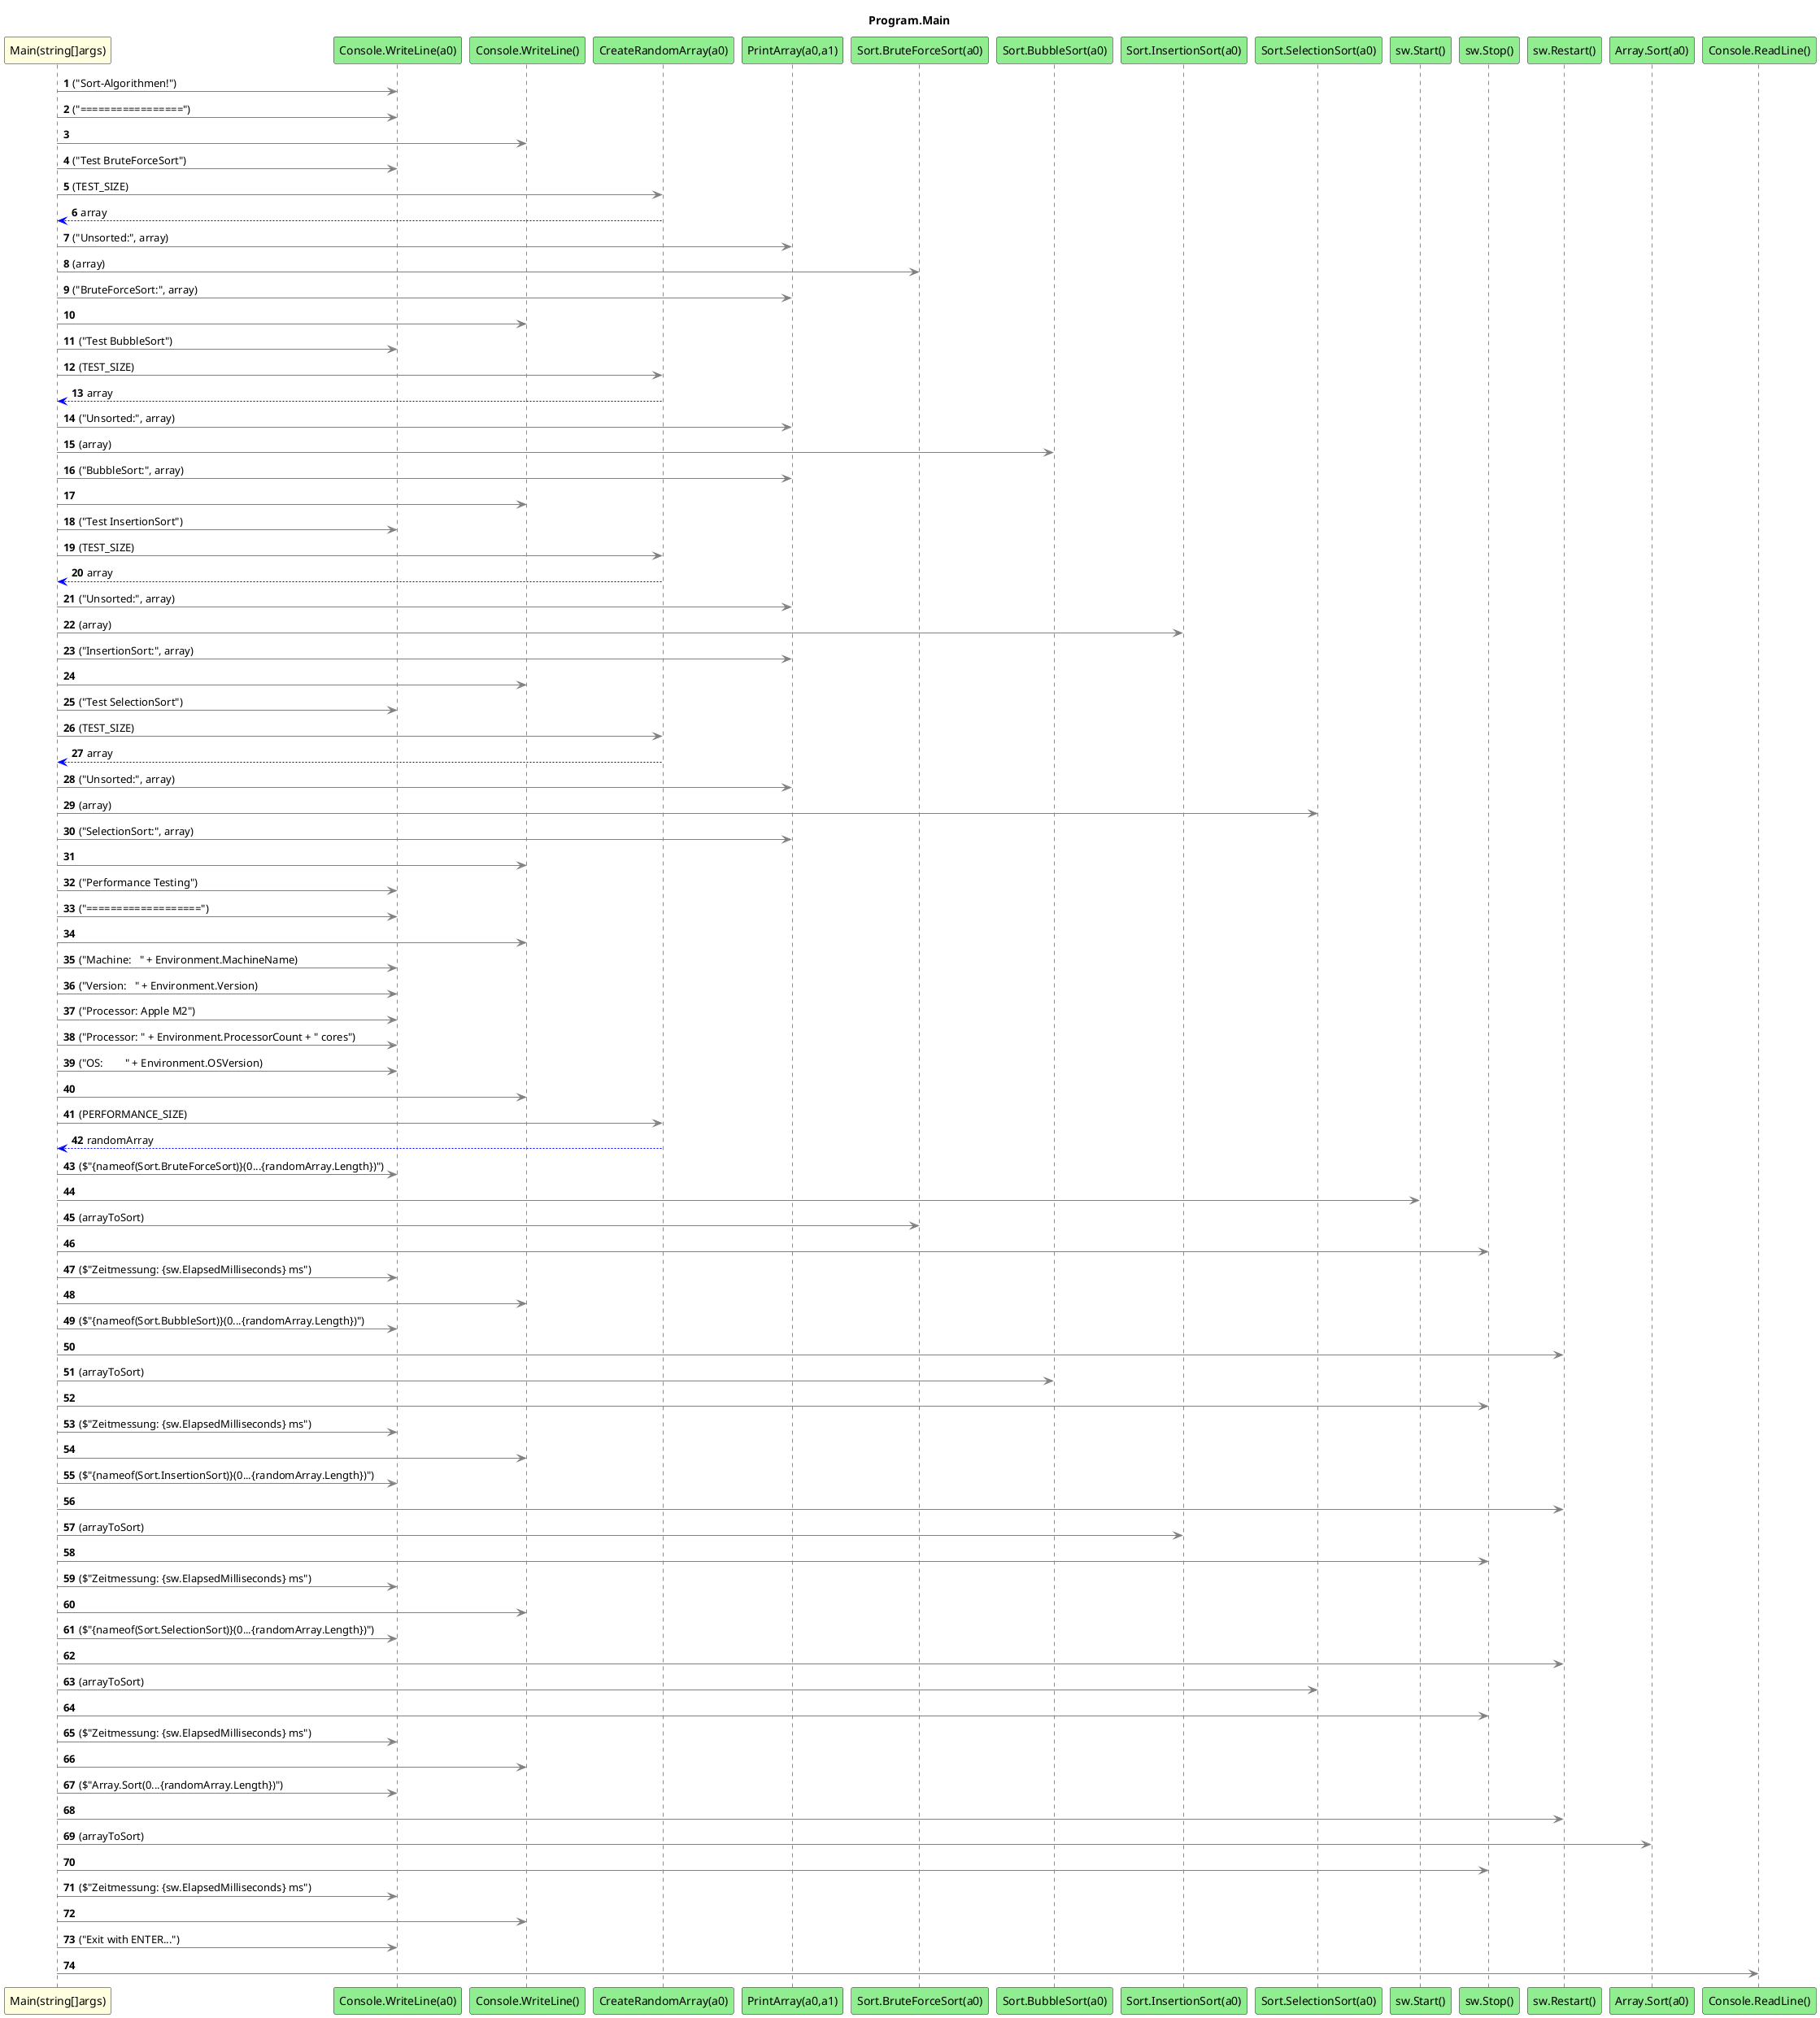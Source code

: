 @startuml Program.Main
title Program.Main
participant "Main(string[]args)" as Main_p0 #LightYellow
participant "Console.WriteLine(a0)" as Console_WriteLine_a0 #LightGreen
participant "Console.WriteLine()" as Console_WriteLine #LightGreen
participant "CreateRandomArray(a0)" as CreateRandomArray_a0 #LightGreen
participant "PrintArray(a0,a1)" as PrintArray_a0_a1 #LightGreen
participant "Sort.BruteForceSort(a0)" as Sort_BruteForceSort_a0 #LightGreen
participant "Sort.BubbleSort(a0)" as Sort_BubbleSort_a0 #LightGreen
participant "Sort.InsertionSort(a0)" as Sort_InsertionSort_a0 #LightGreen
participant "Sort.SelectionSort(a0)" as Sort_SelectionSort_a0 #LightGreen
participant "sw.Start()" as sw_Start #LightGreen
participant "sw.Stop()" as sw_Stop #LightGreen
participant "sw.Restart()" as sw_Restart #LightGreen
participant "Array.Sort(a0)" as Array_Sort_a0 #LightGreen
participant "Console.ReadLine()" as Console_ReadLine #LightGreen
autonumber
Main_p0 -[#grey]> Console_WriteLine_a0 : ("Sort-Algorithmen!")
Main_p0 -[#grey]> Console_WriteLine_a0 : ("=================")
Main_p0 -[#grey]> Console_WriteLine
Main_p0 -[#grey]> Console_WriteLine_a0 : ("Test BruteForceSort")
Main_p0 -[#grey]> CreateRandomArray_a0 : (TEST_SIZE)
CreateRandomArray_a0 -[#blue]-> Main_p0 : array
Main_p0 -[#grey]> PrintArray_a0_a1 : ("Unsorted:", array)
Main_p0 -[#grey]> Sort_BruteForceSort_a0 : (array)
Main_p0 -[#grey]> PrintArray_a0_a1 : ("BruteForceSort:", array)
Main_p0 -[#grey]> Console_WriteLine
Main_p0 -[#grey]> Console_WriteLine_a0 : ("Test BubbleSort")
Main_p0 -[#grey]> CreateRandomArray_a0 : (TEST_SIZE)
CreateRandomArray_a0 -[#blue]-> Main_p0 : array
Main_p0 -[#grey]> PrintArray_a0_a1 : ("Unsorted:", array)
Main_p0 -[#grey]> Sort_BubbleSort_a0 : (array)
Main_p0 -[#grey]> PrintArray_a0_a1 : ("BubbleSort:", array)
Main_p0 -[#grey]> Console_WriteLine
Main_p0 -[#grey]> Console_WriteLine_a0 : ("Test InsertionSort")
Main_p0 -[#grey]> CreateRandomArray_a0 : (TEST_SIZE)
CreateRandomArray_a0 -[#blue]-> Main_p0 : array
Main_p0 -[#grey]> PrintArray_a0_a1 : ("Unsorted:", array)
Main_p0 -[#grey]> Sort_InsertionSort_a0 : (array)
Main_p0 -[#grey]> PrintArray_a0_a1 : ("InsertionSort:", array)
Main_p0 -[#grey]> Console_WriteLine
Main_p0 -[#grey]> Console_WriteLine_a0 : ("Test SelectionSort")
Main_p0 -[#grey]> CreateRandomArray_a0 : (TEST_SIZE)
CreateRandomArray_a0 -[#blue]-> Main_p0 : array
Main_p0 -[#grey]> PrintArray_a0_a1 : ("Unsorted:", array)
Main_p0 -[#grey]> Sort_SelectionSort_a0 : (array)
Main_p0 -[#grey]> PrintArray_a0_a1 : ("SelectionSort:", array)
Main_p0 -[#grey]> Console_WriteLine
Main_p0 -[#grey]> Console_WriteLine_a0 : ("Performance Testing")
Main_p0 -[#grey]> Console_WriteLine_a0 : ("===================")
Main_p0 -[#grey]> Console_WriteLine
Main_p0 -[#grey]> Console_WriteLine_a0 : ("Machine:   " + Environment.MachineName)
Main_p0 -[#grey]> Console_WriteLine_a0 : ("Version:   " + Environment.Version)
Main_p0 -[#grey]> Console_WriteLine_a0 : ("Processor: Apple M2")
Main_p0 -[#grey]> Console_WriteLine_a0 : ("Processor: " + Environment.ProcessorCount + " cores")
Main_p0 -[#grey]> Console_WriteLine_a0 : ("OS:        " + Environment.OSVersion)
Main_p0 -[#grey]> Console_WriteLine
Main_p0 -[#grey]> CreateRandomArray_a0 : (PERFORMANCE_SIZE)
CreateRandomArray_a0 -[#blue]-> Main_p0 : randomArray
Main_p0 -[#grey]> Console_WriteLine_a0 : ($"{nameof(Sort.BruteForceSort)}(0...{randomArray.Length})")
Main_p0 -[#grey]> sw_Start
Main_p0 -[#grey]> Sort_BruteForceSort_a0 : (arrayToSort)
Main_p0 -[#grey]> sw_Stop
Main_p0 -[#grey]> Console_WriteLine_a0 : ($"Zeitmessung: {sw.ElapsedMilliseconds} ms")
Main_p0 -[#grey]> Console_WriteLine
Main_p0 -[#grey]> Console_WriteLine_a0 : ($"{nameof(Sort.BubbleSort)}(0...{randomArray.Length})")
Main_p0 -[#grey]> sw_Restart
Main_p0 -[#grey]> Sort_BubbleSort_a0 : (arrayToSort)
Main_p0 -[#grey]> sw_Stop
Main_p0 -[#grey]> Console_WriteLine_a0 : ($"Zeitmessung: {sw.ElapsedMilliseconds} ms")
Main_p0 -[#grey]> Console_WriteLine
Main_p0 -[#grey]> Console_WriteLine_a0 : ($"{nameof(Sort.InsertionSort)}(0...{randomArray.Length})")
Main_p0 -[#grey]> sw_Restart
Main_p0 -[#grey]> Sort_InsertionSort_a0 : (arrayToSort)
Main_p0 -[#grey]> sw_Stop
Main_p0 -[#grey]> Console_WriteLine_a0 : ($"Zeitmessung: {sw.ElapsedMilliseconds} ms")
Main_p0 -[#grey]> Console_WriteLine
Main_p0 -[#grey]> Console_WriteLine_a0 : ($"{nameof(Sort.SelectionSort)}(0...{randomArray.Length})")
Main_p0 -[#grey]> sw_Restart
Main_p0 -[#grey]> Sort_SelectionSort_a0 : (arrayToSort)
Main_p0 -[#grey]> sw_Stop
Main_p0 -[#grey]> Console_WriteLine_a0 : ($"Zeitmessung: {sw.ElapsedMilliseconds} ms")
Main_p0 -[#grey]> Console_WriteLine
Main_p0 -[#grey]> Console_WriteLine_a0 : ($"Array.Sort(0...{randomArray.Length})")
Main_p0 -[#grey]> sw_Restart
Main_p0 -[#grey]> Array_Sort_a0 : (arrayToSort)
Main_p0 -[#grey]> sw_Stop
Main_p0 -[#grey]> Console_WriteLine_a0 : ($"Zeitmessung: {sw.ElapsedMilliseconds} ms")
Main_p0 -[#grey]> Console_WriteLine
Main_p0 -[#grey]> Console_WriteLine_a0 : ("Exit with ENTER...")
Main_p0 -[#grey]> Console_ReadLine
@enduml
